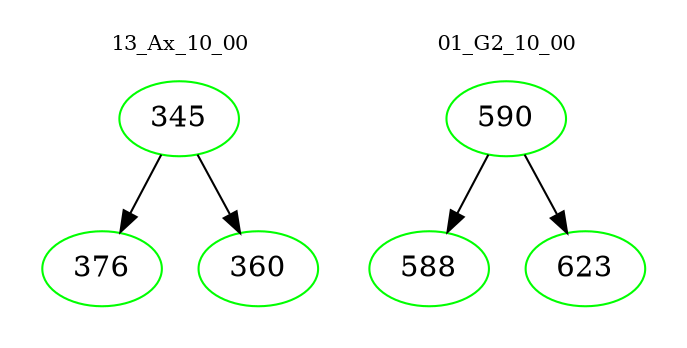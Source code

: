 digraph{
subgraph cluster_0 {
color = white
label = "13_Ax_10_00";
fontsize=10;
T0_345 [label="345", color="green"]
T0_345 -> T0_376 [color="black"]
T0_376 [label="376", color="green"]
T0_345 -> T0_360 [color="black"]
T0_360 [label="360", color="green"]
}
subgraph cluster_1 {
color = white
label = "01_G2_10_00";
fontsize=10;
T1_590 [label="590", color="green"]
T1_590 -> T1_588 [color="black"]
T1_588 [label="588", color="green"]
T1_590 -> T1_623 [color="black"]
T1_623 [label="623", color="green"]
}
}
